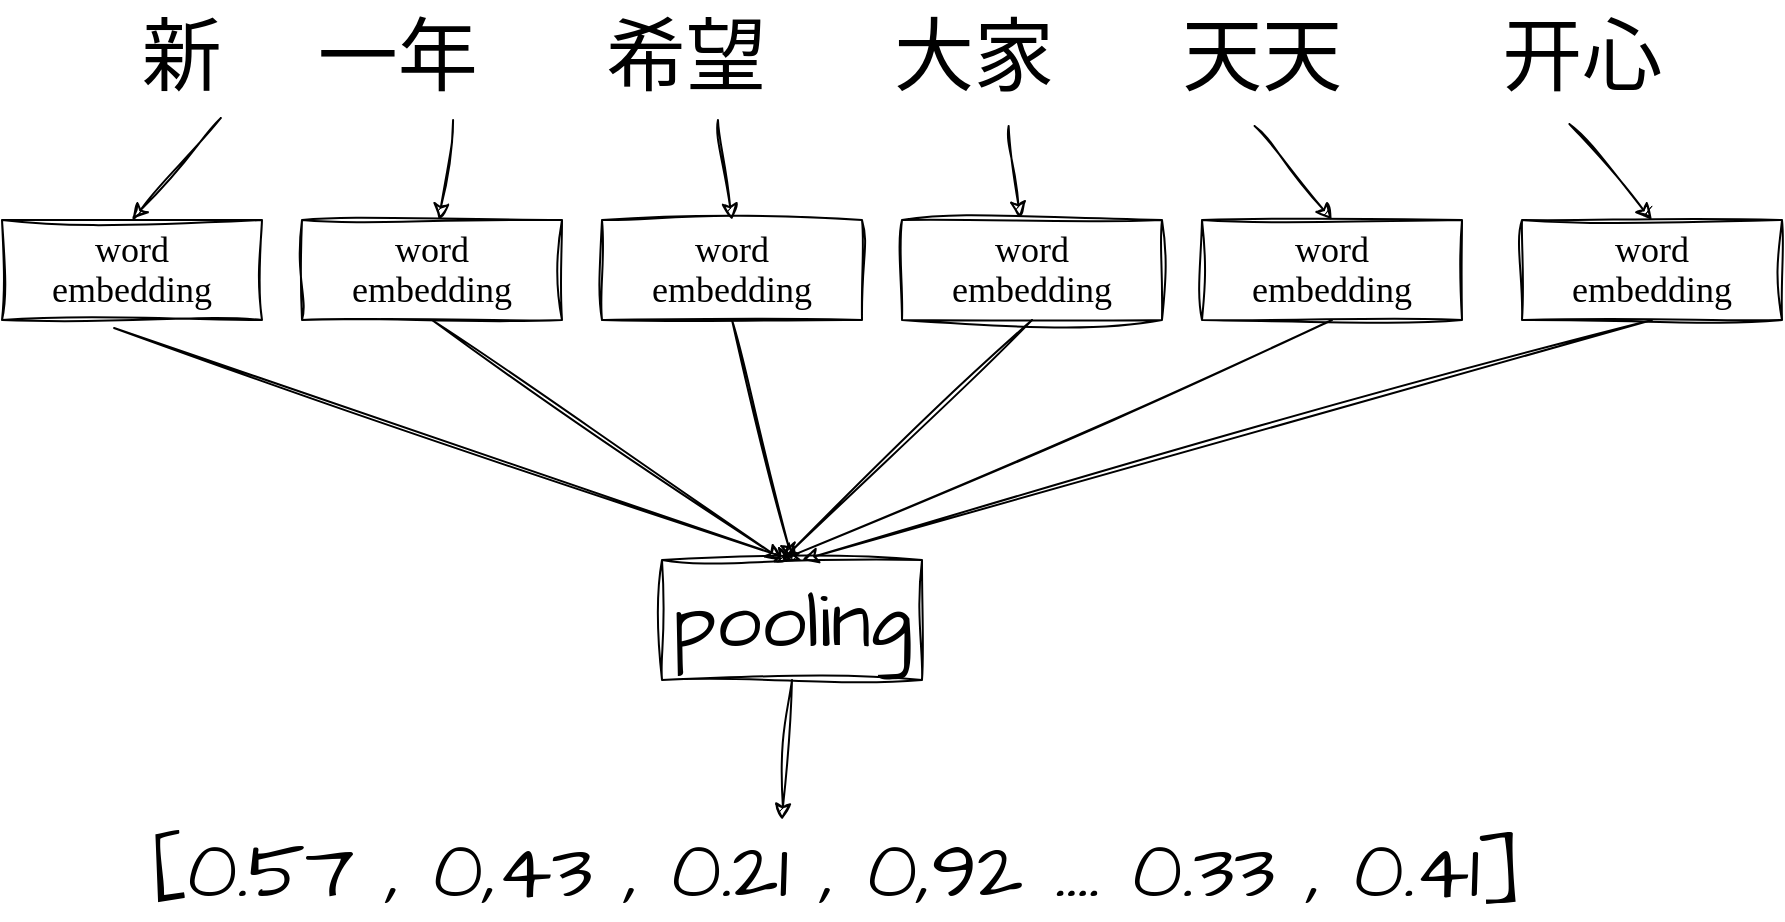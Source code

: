 <mxfile>
    <diagram id="Iecn3PTaRaQrBRcqAwfQ" name="第 1 页">
        <mxGraphModel dx="1363" dy="825" grid="0" gridSize="10" guides="1" tooltips="1" connect="1" arrows="1" fold="1" page="1" pageScale="1" pageWidth="3300" pageHeight="4681" math="0" shadow="0">
            <root>
                <mxCell id="0"/>
                <mxCell id="1" parent="0"/>
                <mxCell id="2" value="&lt;font style=&quot;font-size: 40px;&quot;&gt;新&amp;nbsp; &amp;nbsp;一年&amp;nbsp; &amp;nbsp; 希望&amp;nbsp; &amp;nbsp; 大家&amp;nbsp; &amp;nbsp; 天天&amp;nbsp; &amp;nbsp; &amp;nbsp;开心&lt;/font&gt;" style="text;html=1;strokeColor=none;fillColor=none;align=center;verticalAlign=middle;whiteSpace=wrap;rounded=0;sketch=1;hachureGap=4;jiggle=2;curveFitting=1;fontFamily=Architects Daughter;fontSource=https%3A%2F%2Ffonts.googleapis.com%2Fcss%3Ffamily%3DArchitects%2BDaughter;fontSize=20;" parent="1" vertex="1">
                    <mxGeometry x="120" y="130" width="860" height="60" as="geometry"/>
                </mxCell>
                <mxCell id="3" value="&lt;p style=&quot;line-height: 110%; font-size: 18px;&quot;&gt;&lt;font face=&quot;Times New Roman&quot; style=&quot;font-size: 18px;&quot;&gt;word &lt;br&gt;embedding&lt;/font&gt;&lt;/p&gt;" style="rounded=0;whiteSpace=wrap;html=1;sketch=1;hachureGap=4;jiggle=2;curveFitting=1;fontFamily=Architects Daughter;fontSource=https%3A%2F%2Ffonts.googleapis.com%2Fcss%3Ffamily%3DArchitects%2BDaughter;fontSize=24;" parent="1" vertex="1">
                    <mxGeometry x="100" y="240" width="130" height="50" as="geometry"/>
                </mxCell>
                <mxCell id="4" value="" style="endArrow=classic;html=1;sketch=1;hachureGap=4;jiggle=2;curveFitting=1;fontFamily=Times New Roman;fontSize=18;entryX=0.5;entryY=0;entryDx=0;entryDy=0;exitX=0.104;exitY=0.983;exitDx=0;exitDy=0;exitPerimeter=0;" parent="1" source="2" target="3" edge="1">
                    <mxGeometry width="50" height="50" relative="1" as="geometry">
                        <mxPoint x="540" y="360" as="sourcePoint"/>
                        <mxPoint x="590" y="310" as="targetPoint"/>
                    </mxGeometry>
                </mxCell>
                <mxCell id="5" value="&lt;p style=&quot;line-height: 110%; font-size: 18px;&quot;&gt;&lt;font face=&quot;Times New Roman&quot; style=&quot;font-size: 18px;&quot;&gt;word &lt;br&gt;embedding&lt;/font&gt;&lt;/p&gt;" style="rounded=0;whiteSpace=wrap;html=1;sketch=1;hachureGap=4;jiggle=2;curveFitting=1;fontFamily=Architects Daughter;fontSource=https%3A%2F%2Ffonts.googleapis.com%2Fcss%3Ffamily%3DArchitects%2BDaughter;fontSize=24;" parent="1" vertex="1">
                    <mxGeometry x="250" y="240" width="130" height="50" as="geometry"/>
                </mxCell>
                <mxCell id="6" value="" style="endArrow=classic;html=1;sketch=1;hachureGap=4;jiggle=2;curveFitting=1;fontFamily=Times New Roman;fontSize=18;exitX=0.239;exitY=1;exitDx=0;exitDy=0;exitPerimeter=0;" parent="1" source="2" target="5" edge="1">
                    <mxGeometry width="50" height="50" relative="1" as="geometry">
                        <mxPoint x="540" y="350" as="sourcePoint"/>
                        <mxPoint x="590" y="300" as="targetPoint"/>
                    </mxGeometry>
                </mxCell>
                <mxCell id="7" value="&lt;p style=&quot;line-height: 110%; font-size: 18px;&quot;&gt;&lt;font face=&quot;Times New Roman&quot; style=&quot;font-size: 18px;&quot;&gt;word &lt;br&gt;embedding&lt;/font&gt;&lt;/p&gt;" style="rounded=0;whiteSpace=wrap;html=1;sketch=1;hachureGap=4;jiggle=2;curveFitting=1;fontFamily=Architects Daughter;fontSource=https%3A%2F%2Ffonts.googleapis.com%2Fcss%3Ffamily%3DArchitects%2BDaughter;fontSize=24;" parent="1" vertex="1">
                    <mxGeometry x="400" y="240" width="130" height="50" as="geometry"/>
                </mxCell>
                <mxCell id="8" value="" style="endArrow=classic;html=1;sketch=1;hachureGap=4;jiggle=2;curveFitting=1;fontFamily=Times New Roman;fontSize=18;entryX=0.5;entryY=0;entryDx=0;entryDy=0;exitX=0.393;exitY=1;exitDx=0;exitDy=0;exitPerimeter=0;" parent="1" source="2" target="7" edge="1">
                    <mxGeometry width="50" height="50" relative="1" as="geometry">
                        <mxPoint x="510" y="180" as="sourcePoint"/>
                        <mxPoint x="590" y="280" as="targetPoint"/>
                    </mxGeometry>
                </mxCell>
                <mxCell id="9" value="&lt;p style=&quot;line-height: 110%; font-size: 18px;&quot;&gt;&lt;font face=&quot;Times New Roman&quot; style=&quot;font-size: 18px;&quot;&gt;word &lt;br&gt;embedding&lt;/font&gt;&lt;/p&gt;" style="rounded=0;whiteSpace=wrap;html=1;sketch=1;hachureGap=4;jiggle=2;curveFitting=1;fontFamily=Architects Daughter;fontSource=https%3A%2F%2Ffonts.googleapis.com%2Fcss%3Ffamily%3DArchitects%2BDaughter;fontSize=24;" parent="1" vertex="1">
                    <mxGeometry x="550" y="240" width="130" height="50" as="geometry"/>
                </mxCell>
                <mxCell id="10" value="&lt;p style=&quot;line-height: 110%; font-size: 18px;&quot;&gt;&lt;font face=&quot;Times New Roman&quot; style=&quot;font-size: 18px;&quot;&gt;word &lt;br&gt;embedding&lt;/font&gt;&lt;/p&gt;" style="rounded=0;whiteSpace=wrap;html=1;sketch=1;hachureGap=4;jiggle=2;curveFitting=1;fontFamily=Architects Daughter;fontSource=https%3A%2F%2Ffonts.googleapis.com%2Fcss%3Ffamily%3DArchitects%2BDaughter;fontSize=24;" parent="1" vertex="1">
                    <mxGeometry x="700" y="240" width="130" height="50" as="geometry"/>
                </mxCell>
                <mxCell id="11" value="&lt;p style=&quot;line-height: 110%; font-size: 18px;&quot;&gt;&lt;font face=&quot;Times New Roman&quot; style=&quot;font-size: 18px;&quot;&gt;word &lt;br&gt;embedding&lt;/font&gt;&lt;/p&gt;" style="rounded=0;whiteSpace=wrap;html=1;sketch=1;hachureGap=4;jiggle=2;curveFitting=1;fontFamily=Architects Daughter;fontSource=https%3A%2F%2Ffonts.googleapis.com%2Fcss%3Ffamily%3DArchitects%2BDaughter;fontSize=24;" parent="1" vertex="1">
                    <mxGeometry x="860" y="240" width="130" height="50" as="geometry"/>
                </mxCell>
                <mxCell id="12" value="" style="endArrow=classic;html=1;sketch=1;hachureGap=4;jiggle=2;curveFitting=1;fontFamily=Times New Roman;fontSize=40;entryX=0.454;entryY=-0.02;entryDx=0;entryDy=0;entryPerimeter=0;exitX=0.562;exitY=1.05;exitDx=0;exitDy=0;exitPerimeter=0;" parent="1" source="2" target="9" edge="1">
                    <mxGeometry width="50" height="50" relative="1" as="geometry">
                        <mxPoint x="540" y="300" as="sourcePoint"/>
                        <mxPoint x="590" y="250" as="targetPoint"/>
                    </mxGeometry>
                </mxCell>
                <mxCell id="13" value="" style="endArrow=classic;html=1;sketch=1;hachureGap=4;jiggle=2;curveFitting=1;fontFamily=Times New Roman;fontSize=40;exitX=0.705;exitY=1.05;exitDx=0;exitDy=0;exitPerimeter=0;entryX=0.5;entryY=0;entryDx=0;entryDy=0;" parent="1" source="2" target="10" edge="1">
                    <mxGeometry width="50" height="50" relative="1" as="geometry">
                        <mxPoint x="540" y="300" as="sourcePoint"/>
                        <mxPoint x="590" y="250" as="targetPoint"/>
                    </mxGeometry>
                </mxCell>
                <mxCell id="14" value="" style="endArrow=classic;html=1;sketch=1;hachureGap=4;jiggle=2;curveFitting=1;fontFamily=Times New Roman;fontSize=40;entryX=0.5;entryY=0;entryDx=0;entryDy=0;exitX=0.888;exitY=1.033;exitDx=0;exitDy=0;exitPerimeter=0;" parent="1" source="2" target="11" edge="1">
                    <mxGeometry width="50" height="50" relative="1" as="geometry">
                        <mxPoint x="540" y="300" as="sourcePoint"/>
                        <mxPoint x="590" y="250" as="targetPoint"/>
                    </mxGeometry>
                </mxCell>
                <mxCell id="15" value="&lt;font data-font-src=&quot;https://fonts.googleapis.com/css?family=Architects+Daughter&quot; face=&quot;Architects Daughter&quot;&gt;pooling&lt;/font&gt;" style="rounded=0;whiteSpace=wrap;html=1;sketch=1;hachureGap=4;jiggle=2;curveFitting=1;fontFamily=Times New Roman;fontSize=40;" parent="1" vertex="1">
                    <mxGeometry x="430" y="410" width="130" height="60" as="geometry"/>
                </mxCell>
                <mxCell id="16" value="" style="endArrow=classic;html=1;sketch=1;hachureGap=4;jiggle=2;curveFitting=1;fontFamily=Architects Daughter;fontSource=https%3A%2F%2Ffonts.googleapis.com%2Fcss%3Ffamily%3DArchitects%2BDaughter;fontSize=40;entryX=0.5;entryY=0;entryDx=0;entryDy=0;exitX=0.431;exitY=1.08;exitDx=0;exitDy=0;exitPerimeter=0;" parent="1" source="3" target="15" edge="1">
                    <mxGeometry width="50" height="50" relative="1" as="geometry">
                        <mxPoint x="540" y="300" as="sourcePoint"/>
                        <mxPoint x="590" y="250" as="targetPoint"/>
                    </mxGeometry>
                </mxCell>
                <mxCell id="17" value="" style="endArrow=classic;html=1;sketch=1;hachureGap=4;jiggle=2;curveFitting=1;fontFamily=Architects Daughter;fontSource=https%3A%2F%2Ffonts.googleapis.com%2Fcss%3Ffamily%3DArchitects%2BDaughter;fontSize=40;exitX=0.5;exitY=1;exitDx=0;exitDy=0;" parent="1" source="5" edge="1">
                    <mxGeometry width="50" height="50" relative="1" as="geometry">
                        <mxPoint x="540" y="300" as="sourcePoint"/>
                        <mxPoint x="490" y="410" as="targetPoint"/>
                    </mxGeometry>
                </mxCell>
                <mxCell id="18" value="" style="endArrow=classic;html=1;sketch=1;hachureGap=4;jiggle=2;curveFitting=1;fontFamily=Architects Daughter;fontSource=https%3A%2F%2Ffonts.googleapis.com%2Fcss%3Ffamily%3DArchitects%2BDaughter;fontSize=40;entryX=0.5;entryY=0;entryDx=0;entryDy=0;exitX=0.5;exitY=1;exitDx=0;exitDy=0;" parent="1" source="7" target="15" edge="1">
                    <mxGeometry width="50" height="50" relative="1" as="geometry">
                        <mxPoint x="540" y="300" as="sourcePoint"/>
                        <mxPoint x="590" y="250" as="targetPoint"/>
                    </mxGeometry>
                </mxCell>
                <mxCell id="19" value="" style="endArrow=classic;html=1;sketch=1;hachureGap=4;jiggle=2;curveFitting=1;fontFamily=Architects Daughter;fontSource=https%3A%2F%2Ffonts.googleapis.com%2Fcss%3Ffamily%3DArchitects%2BDaughter;fontSize=40;exitX=0.5;exitY=1;exitDx=0;exitDy=0;" parent="1" source="9" edge="1">
                    <mxGeometry width="50" height="50" relative="1" as="geometry">
                        <mxPoint x="540" y="300" as="sourcePoint"/>
                        <mxPoint x="490" y="410" as="targetPoint"/>
                    </mxGeometry>
                </mxCell>
                <mxCell id="20" value="" style="endArrow=classic;html=1;sketch=1;hachureGap=4;jiggle=2;curveFitting=1;fontFamily=Architects Daughter;fontSource=https%3A%2F%2Ffonts.googleapis.com%2Fcss%3Ffamily%3DArchitects%2BDaughter;fontSize=40;exitX=0.5;exitY=1;exitDx=0;exitDy=0;" parent="1" source="10" edge="1">
                    <mxGeometry width="50" height="50" relative="1" as="geometry">
                        <mxPoint x="540" y="300" as="sourcePoint"/>
                        <mxPoint x="490" y="410" as="targetPoint"/>
                    </mxGeometry>
                </mxCell>
                <mxCell id="21" value="" style="endArrow=classic;html=1;sketch=1;hachureGap=4;jiggle=2;curveFitting=1;fontFamily=Architects Daughter;fontSource=https%3A%2F%2Ffonts.googleapis.com%2Fcss%3Ffamily%3DArchitects%2BDaughter;fontSize=40;exitX=0.5;exitY=1;exitDx=0;exitDy=0;" parent="1" source="11" edge="1">
                    <mxGeometry width="50" height="50" relative="1" as="geometry">
                        <mxPoint x="540" y="300" as="sourcePoint"/>
                        <mxPoint x="500" y="410" as="targetPoint"/>
                    </mxGeometry>
                </mxCell>
                <mxCell id="24" value="[0.57 , 0,43 , 0.21 , 0,92 .... 0.33 , 0.41]" style="text;html=1;strokeColor=none;fillColor=none;align=center;verticalAlign=middle;whiteSpace=wrap;rounded=0;sketch=1;hachureGap=4;jiggle=2;curveFitting=1;fontFamily=Architects Daughter;fontSource=https%3A%2F%2Ffonts.googleapis.com%2Fcss%3Ffamily%3DArchitects%2BDaughter;fontSize=40;" parent="1" vertex="1">
                    <mxGeometry x="143" y="551" width="750" height="30" as="geometry"/>
                </mxCell>
                <mxCell id="25" value="" style="endArrow=classic;html=1;sketch=1;hachureGap=4;jiggle=2;curveFitting=1;fontFamily=Architects Daughter;fontSource=https%3A%2F%2Ffonts.googleapis.com%2Fcss%3Ffamily%3DArchitects%2BDaughter;fontSize=40;exitX=0.5;exitY=1;exitDx=0;exitDy=0;" parent="1" source="15" edge="1">
                    <mxGeometry width="50" height="50" relative="1" as="geometry">
                        <mxPoint x="590" y="380" as="sourcePoint"/>
                        <mxPoint x="490" y="540" as="targetPoint"/>
                    </mxGeometry>
                </mxCell>
            </root>
        </mxGraphModel>
    </diagram>
    <diagram id="p06yokF8ZCHRu9WNYVjn" name="第 2 页">
        <mxGraphModel dx="1363" dy="825" grid="0" gridSize="10" guides="1" tooltips="1" connect="1" arrows="1" fold="1" page="1" pageScale="1" pageWidth="3300" pageHeight="4681" math="0" shadow="0">
            <root>
                <mxCell id="0"/>
                <mxCell id="1" parent="0"/>
                <mxCell id="KpRYKuqUAKotW3Q--VBw-7" style="edgeStyle=none;sketch=1;hachureGap=4;jiggle=2;curveFitting=1;html=1;exitX=0.5;exitY=0;exitDx=0;exitDy=0;entryX=0.5;entryY=1;entryDx=0;entryDy=0;fontFamily=Architects Daughter;fontSource=https%3A%2F%2Ffonts.googleapis.com%2Fcss%3Ffamily%3DArchitects%2BDaughter;fontSize=25;" parent="1" source="KpRYKuqUAKotW3Q--VBw-1" target="KpRYKuqUAKotW3Q--VBw-3" edge="1">
                    <mxGeometry relative="1" as="geometry"/>
                </mxCell>
                <mxCell id="KpRYKuqUAKotW3Q--VBw-1" value="&lt;font style=&quot;font-size: 25px;&quot;&gt;句子A&lt;/font&gt;" style="rounded=0;whiteSpace=wrap;html=1;sketch=1;hachureGap=4;jiggle=2;curveFitting=1;fontFamily=Architects Daughter;fontSource=https%3A%2F%2Ffonts.googleapis.com%2Fcss%3Ffamily%3DArchitects%2BDaughter;fontSize=40;fillColor=none;strokeColor=none;" parent="1" vertex="1">
                    <mxGeometry x="310" y="670" width="120" height="60" as="geometry"/>
                </mxCell>
                <mxCell id="KpRYKuqUAKotW3Q--VBw-8" style="edgeStyle=none;sketch=1;hachureGap=4;jiggle=2;curveFitting=1;html=1;exitX=0.5;exitY=0;exitDx=0;exitDy=0;entryX=0.5;entryY=1;entryDx=0;entryDy=0;fontFamily=Architects Daughter;fontSource=https%3A%2F%2Ffonts.googleapis.com%2Fcss%3Ffamily%3DArchitects%2BDaughter;fontSize=25;" parent="1" source="KpRYKuqUAKotW3Q--VBw-2" target="KpRYKuqUAKotW3Q--VBw-4" edge="1">
                    <mxGeometry relative="1" as="geometry"/>
                </mxCell>
                <mxCell id="KpRYKuqUAKotW3Q--VBw-2" value="&lt;font style=&quot;font-size: 25px;&quot;&gt;句子B&lt;/font&gt;" style="rounded=0;whiteSpace=wrap;html=1;sketch=1;hachureGap=4;jiggle=2;curveFitting=1;fontFamily=Architects Daughter;fontSource=https%3A%2F%2Ffonts.googleapis.com%2Fcss%3Ffamily%3DArchitects%2BDaughter;fontSize=40;fillColor=none;strokeColor=none;" parent="1" vertex="1">
                    <mxGeometry x="600" y="670" width="120" height="60" as="geometry"/>
                </mxCell>
                <mxCell id="KpRYKuqUAKotW3Q--VBw-6" style="edgeStyle=none;sketch=1;hachureGap=4;jiggle=2;curveFitting=1;html=1;exitX=0.5;exitY=0;exitDx=0;exitDy=0;fontFamily=Architects Daughter;fontSource=https%3A%2F%2Ffonts.googleapis.com%2Fcss%3Ffamily%3DArchitects%2BDaughter;fontSize=25;" parent="1" source="KpRYKuqUAKotW3Q--VBw-3" target="KpRYKuqUAKotW3Q--VBw-9" edge="1">
                    <mxGeometry relative="1" as="geometry">
                        <mxPoint x="370" y="530" as="targetPoint"/>
                    </mxGeometry>
                </mxCell>
                <mxCell id="KpRYKuqUAKotW3Q--VBw-3" value="bert" style="rounded=0;whiteSpace=wrap;html=1;sketch=1;hachureGap=4;jiggle=2;curveFitting=1;fontFamily=Architects Daughter;fontSource=https%3A%2F%2Ffonts.googleapis.com%2Fcss%3Ffamily%3DArchitects%2BDaughter;fontSize=25;fillColor=none;" parent="1" vertex="1">
                    <mxGeometry x="310" y="590" width="120" height="40" as="geometry"/>
                </mxCell>
                <mxCell id="KpRYKuqUAKotW3Q--VBw-11" style="edgeStyle=none;sketch=1;hachureGap=4;jiggle=2;curveFitting=1;html=1;exitX=0.5;exitY=0;exitDx=0;exitDy=0;fontFamily=Architects Daughter;fontSource=https%3A%2F%2Ffonts.googleapis.com%2Fcss%3Ffamily%3DArchitects%2BDaughter;fontSize=25;" parent="1" source="KpRYKuqUAKotW3Q--VBw-4" target="KpRYKuqUAKotW3Q--VBw-10" edge="1">
                    <mxGeometry relative="1" as="geometry"/>
                </mxCell>
                <mxCell id="KpRYKuqUAKotW3Q--VBw-4" value="bert" style="rounded=0;whiteSpace=wrap;html=1;sketch=1;hachureGap=4;jiggle=2;curveFitting=1;fontFamily=Architects Daughter;fontSource=https%3A%2F%2Ffonts.googleapis.com%2Fcss%3Ffamily%3DArchitects%2BDaughter;fontSize=25;fillColor=none;" parent="1" vertex="1">
                    <mxGeometry x="600" y="590" width="120" height="40" as="geometry"/>
                </mxCell>
                <mxCell id="KpRYKuqUAKotW3Q--VBw-14" style="edgeStyle=none;sketch=1;hachureGap=4;jiggle=2;curveFitting=1;html=1;exitX=0.5;exitY=0;exitDx=0;exitDy=0;entryX=0.5;entryY=1;entryDx=0;entryDy=0;fontFamily=Architects Daughter;fontSource=https%3A%2F%2Ffonts.googleapis.com%2Fcss%3Ffamily%3DArchitects%2BDaughter;fontSize=33;" parent="1" source="KpRYKuqUAKotW3Q--VBw-9" target="KpRYKuqUAKotW3Q--VBw-12" edge="1">
                    <mxGeometry relative="1" as="geometry"/>
                </mxCell>
                <mxCell id="KpRYKuqUAKotW3Q--VBw-9" value="pooling" style="rounded=0;whiteSpace=wrap;html=1;sketch=1;hachureGap=4;jiggle=2;curveFitting=1;fontFamily=Architects Daughter;fontSource=https%3A%2F%2Ffonts.googleapis.com%2Fcss%3Ffamily%3DArchitects%2BDaughter;fontSize=25;fillColor=none;" parent="1" vertex="1">
                    <mxGeometry x="310" y="480" width="120" height="40" as="geometry"/>
                </mxCell>
                <mxCell id="KpRYKuqUAKotW3Q--VBw-15" style="edgeStyle=none;sketch=1;hachureGap=4;jiggle=2;curveFitting=1;html=1;exitX=0.5;exitY=0;exitDx=0;exitDy=0;entryX=0.5;entryY=1;entryDx=0;entryDy=0;fontFamily=Architects Daughter;fontSource=https%3A%2F%2Ffonts.googleapis.com%2Fcss%3Ffamily%3DArchitects%2BDaughter;fontSize=33;" parent="1" source="KpRYKuqUAKotW3Q--VBw-10" target="KpRYKuqUAKotW3Q--VBw-13" edge="1">
                    <mxGeometry relative="1" as="geometry"/>
                </mxCell>
                <mxCell id="KpRYKuqUAKotW3Q--VBw-10" value="pooling" style="rounded=0;whiteSpace=wrap;html=1;sketch=1;hachureGap=4;jiggle=2;curveFitting=1;fontFamily=Architects Daughter;fontSource=https%3A%2F%2Ffonts.googleapis.com%2Fcss%3Ffamily%3DArchitects%2BDaughter;fontSize=25;fillColor=none;" parent="1" vertex="1">
                    <mxGeometry x="600" y="480" width="120" height="40" as="geometry"/>
                </mxCell>
                <mxCell id="KpRYKuqUAKotW3Q--VBw-17" style="edgeStyle=none;sketch=1;hachureGap=4;jiggle=2;curveFitting=1;html=1;exitX=0.5;exitY=0;exitDx=0;exitDy=0;entryX=0.375;entryY=1.125;entryDx=0;entryDy=0;entryPerimeter=0;fontFamily=Architects Daughter;fontSource=https%3A%2F%2Ffonts.googleapis.com%2Fcss%3Ffamily%3DArchitects%2BDaughter;fontSize=26;" parent="1" source="KpRYKuqUAKotW3Q--VBw-12" target="KpRYKuqUAKotW3Q--VBw-16" edge="1">
                    <mxGeometry relative="1" as="geometry"/>
                </mxCell>
                <mxCell id="KpRYKuqUAKotW3Q--VBw-12" value="&lt;font style=&quot;font-size: 33px;&quot;&gt;u&lt;/font&gt;" style="rounded=0;whiteSpace=wrap;html=1;sketch=1;hachureGap=4;jiggle=2;curveFitting=1;fontFamily=Architects Daughter;fontSource=https%3A%2F%2Ffonts.googleapis.com%2Fcss%3Ffamily%3DArchitects%2BDaughter;fontSize=25;fillColor=none;" parent="1" vertex="1">
                    <mxGeometry x="310" y="380" width="120" height="40" as="geometry"/>
                </mxCell>
                <mxCell id="KpRYKuqUAKotW3Q--VBw-18" style="edgeStyle=none;sketch=1;hachureGap=4;jiggle=2;curveFitting=1;html=1;exitX=0.5;exitY=0;exitDx=0;exitDy=0;fontFamily=Architects Daughter;fontSource=https%3A%2F%2Ffonts.googleapis.com%2Fcss%3Ffamily%3DArchitects%2BDaughter;fontSize=26;entryX=0.586;entryY=1.1;entryDx=0;entryDy=0;entryPerimeter=0;" parent="1" source="KpRYKuqUAKotW3Q--VBw-13" target="KpRYKuqUAKotW3Q--VBw-16" edge="1">
                    <mxGeometry relative="1" as="geometry">
                        <mxPoint x="550" y="310" as="targetPoint"/>
                    </mxGeometry>
                </mxCell>
                <mxCell id="KpRYKuqUAKotW3Q--VBw-13" value="&lt;font style=&quot;font-size: 31px;&quot;&gt;v&lt;/font&gt;" style="rounded=0;whiteSpace=wrap;html=1;sketch=1;hachureGap=4;jiggle=2;curveFitting=1;fontFamily=Architects Daughter;fontSource=https%3A%2F%2Ffonts.googleapis.com%2Fcss%3Ffamily%3DArchitects%2BDaughter;fontSize=25;fillColor=none;" parent="1" vertex="1">
                    <mxGeometry x="600" y="380" width="120" height="40" as="geometry"/>
                </mxCell>
                <mxCell id="KpRYKuqUAKotW3Q--VBw-16" value="&lt;font style=&quot;font-size: 26px;&quot;&gt;cosine-sim（u，v）&lt;/font&gt;" style="rounded=0;whiteSpace=wrap;html=1;sketch=1;hachureGap=4;jiggle=2;curveFitting=1;fontFamily=Architects Daughter;fontSource=https%3A%2F%2Ffonts.googleapis.com%2Fcss%3Ffamily%3DArchitects%2BDaughter;fontSize=33;fillColor=none;" parent="1" vertex="1">
                    <mxGeometry x="400" y="260" width="251" height="40" as="geometry"/>
                </mxCell>
                <mxCell id="KpRYKuqUAKotW3Q--VBw-19" value="target" style="rounded=0;whiteSpace=wrap;html=1;sketch=1;hachureGap=4;jiggle=2;curveFitting=1;fontFamily=Architects Daughter;fontSource=https%3A%2F%2Ffonts.googleapis.com%2Fcss%3Ffamily%3DArchitects%2BDaughter;fontSize=26;fillColor=none;" parent="1" vertex="1">
                    <mxGeometry x="420" y="130" width="210" height="40" as="geometry"/>
                </mxCell>
                <mxCell id="KpRYKuqUAKotW3Q--VBw-20" value="" style="shape=link;html=1;sketch=1;hachureGap=4;jiggle=2;curveFitting=1;fontFamily=Architects Daughter;fontSource=https%3A%2F%2Ffonts.googleapis.com%2Fcss%3Ffamily%3DArchitects%2BDaughter;fontSize=26;exitX=0.5;exitY=1;exitDx=0;exitDy=0;entryX=0.5;entryY=0;entryDx=0;entryDy=0;" parent="1" source="KpRYKuqUAKotW3Q--VBw-19" target="KpRYKuqUAKotW3Q--VBw-16" edge="1">
                    <mxGeometry width="100" relative="1" as="geometry">
                        <mxPoint x="540" y="440" as="sourcePoint"/>
                        <mxPoint x="640" y="440" as="targetPoint"/>
                    </mxGeometry>
                </mxCell>
                <mxCell id="KpRYKuqUAKotW3Q--VBw-21" value="loss" style="text;html=1;strokeColor=none;fillColor=none;align=center;verticalAlign=middle;whiteSpace=wrap;rounded=0;sketch=1;hachureGap=4;jiggle=2;curveFitting=1;fontFamily=Architects Daughter;fontSource=https%3A%2F%2Ffonts.googleapis.com%2Fcss%3Ffamily%3DArchitects%2BDaughter;fontSize=26;" parent="1" vertex="1">
                    <mxGeometry x="530" y="200" width="60" height="30" as="geometry"/>
                </mxCell>
            </root>
        </mxGraphModel>
    </diagram>
</mxfile>